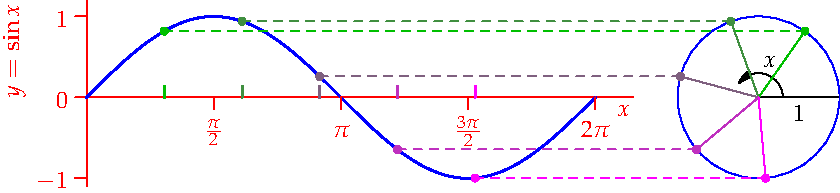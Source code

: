 settings.tex="pdflatex";

texpreamble("\usepackage{amsmath}
\usepackage{amsthm,amssymb}
\usepackage{mathpazo}
\usepackage[svgnames]{xcolor}
");
import graph;

size(420);

dotfactor=8;

real f(real x){
	return sin(x);
}

transform T=shift((8.3,0));

draw(graph(f,0,2pi),blue+linewidth(1));
draw("1",T*(0,0)--T*(1,0));
draw("$x$",T*arc((0,0),0.3*dir(0),0.3*dir(145)),Arrow);

draw(T*unitcircle,blue);


xaxis("$x$",0,2.15pi,red);
yaxis("$y=\sin x$",-1.1,1.2,red,LeftTicks(new real[]{-1,0,1}));
xtick(Label("$\frac\pi 2$",align=S),pi/2,S,red);
xtick(Label("$\pi$",align=S),pi,S,red);
xtick(Label("$\frac{3\pi}2$",align=S),3pi/2,S,red);
xtick(Label("$2\pi$",align=S),2pi,S,red);

void sinpic(real th, real r, pen pen=black){
	real x=pi*th/180;
	dot(T*dir(th),pen);
	dot((x,f(x)),pen);
	draw(T*dir(th)--(x,f(x)),dashed+pen);
	draw(T*(0,0)--T*dir(th),pen);
	//draw(T*arc((0,0),r*dir(0),r*dir(th)),pen+linewidth(1));
	xtick(x,N,pen+linewidth(1));
}

sinpic(55,0.1,heavygreen);
sinpic(110,0.15,0.75heavygreen+0.25magenta);
sinpic(165,0.2,0.5heavygreen+0.5magenta);
sinpic(220,0.25,0.25heavygreen+0.75magenta);
sinpic(275,0.3,magenta);